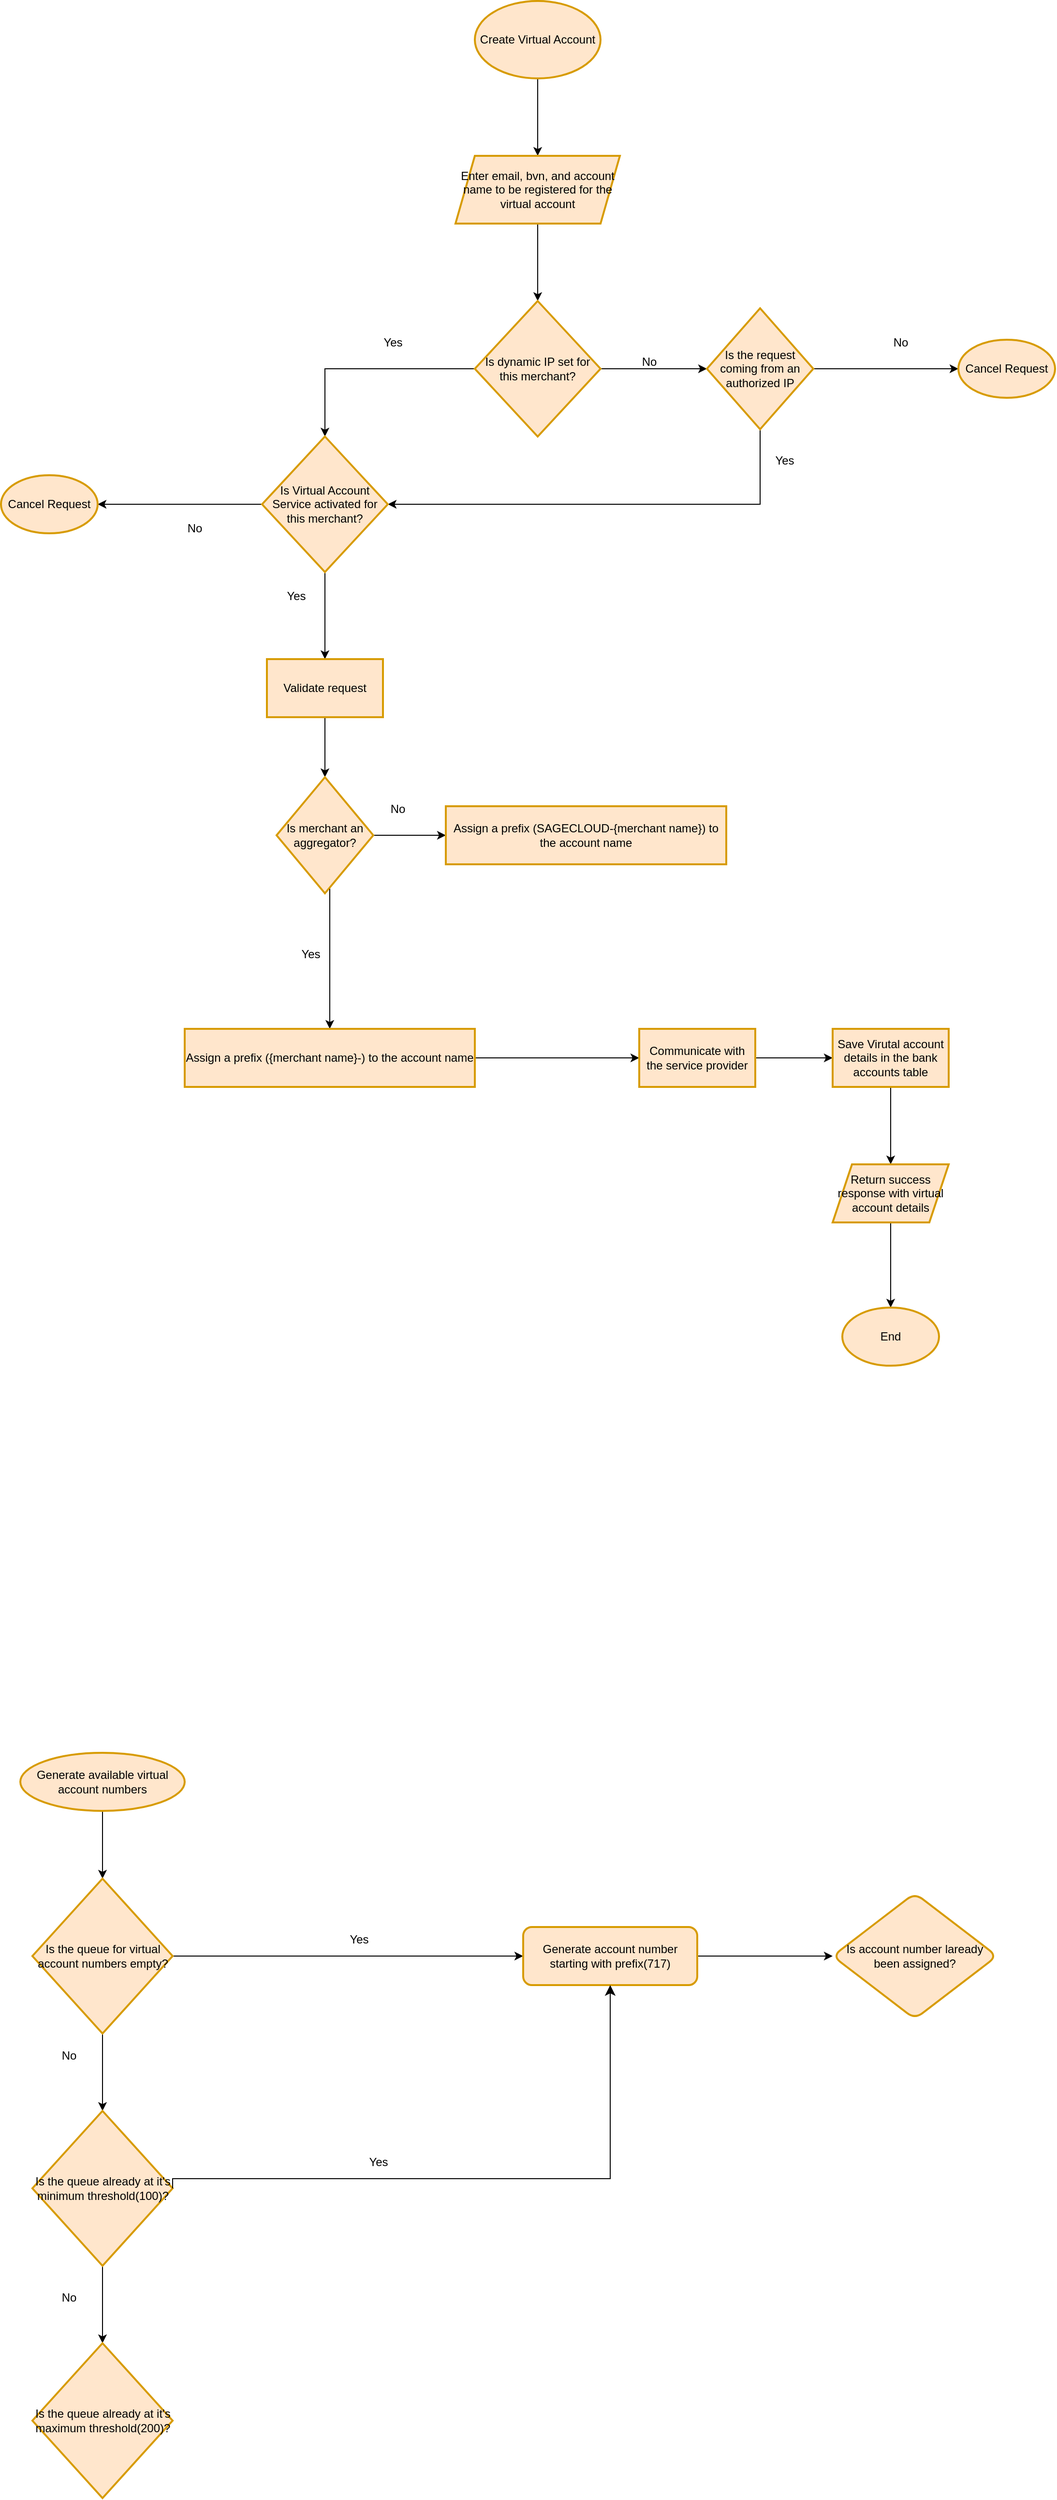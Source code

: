 <mxfile version="24.7.5">
  <diagram id="C5RBs43oDa-KdzZeNtuy" name="Page-1">
    <mxGraphModel dx="2562" dy="1102" grid="1" gridSize="10" guides="1" tooltips="1" connect="1" arrows="1" fold="1" page="1" pageScale="1" pageWidth="827" pageHeight="1169" math="0" shadow="0">
      <root>
        <mxCell id="WIyWlLk6GJQsqaUBKTNV-0" />
        <mxCell id="WIyWlLk6GJQsqaUBKTNV-1" parent="WIyWlLk6GJQsqaUBKTNV-0" />
        <mxCell id="CTJq_3MHYrnL4A5J8H9I-27" value="" style="edgeStyle=orthogonalEdgeStyle;rounded=0;orthogonalLoop=1;jettySize=auto;html=1;" edge="1" parent="WIyWlLk6GJQsqaUBKTNV-1" source="CTJq_3MHYrnL4A5J8H9I-23" target="CTJq_3MHYrnL4A5J8H9I-26">
          <mxGeometry relative="1" as="geometry" />
        </mxCell>
        <mxCell id="CTJq_3MHYrnL4A5J8H9I-23" value="Create Virtual Account" style="strokeWidth=2;html=1;shape=mxgraph.flowchart.start_1;whiteSpace=wrap;fillColor=#ffe6cc;strokeColor=#d79b00;" vertex="1" parent="WIyWlLk6GJQsqaUBKTNV-1">
          <mxGeometry x="380" y="120" width="130" height="80" as="geometry" />
        </mxCell>
        <mxCell id="CTJq_3MHYrnL4A5J8H9I-29" value="" style="edgeStyle=orthogonalEdgeStyle;rounded=0;orthogonalLoop=1;jettySize=auto;html=1;" edge="1" parent="WIyWlLk6GJQsqaUBKTNV-1" source="CTJq_3MHYrnL4A5J8H9I-26" target="CTJq_3MHYrnL4A5J8H9I-28">
          <mxGeometry relative="1" as="geometry" />
        </mxCell>
        <mxCell id="CTJq_3MHYrnL4A5J8H9I-26" value="Enter email, bvn, and account name to be registered for the virtual account" style="shape=parallelogram;perimeter=parallelogramPerimeter;whiteSpace=wrap;html=1;fixedSize=1;strokeWidth=2;fillColor=#ffe6cc;strokeColor=#d79b00;" vertex="1" parent="WIyWlLk6GJQsqaUBKTNV-1">
          <mxGeometry x="360" y="280" width="170" height="70" as="geometry" />
        </mxCell>
        <mxCell id="CTJq_3MHYrnL4A5J8H9I-40" value="" style="edgeStyle=orthogonalEdgeStyle;rounded=0;orthogonalLoop=1;jettySize=auto;html=1;" edge="1" parent="WIyWlLk6GJQsqaUBKTNV-1" source="CTJq_3MHYrnL4A5J8H9I-28" target="CTJq_3MHYrnL4A5J8H9I-39">
          <mxGeometry relative="1" as="geometry" />
        </mxCell>
        <mxCell id="CTJq_3MHYrnL4A5J8H9I-58" value="" style="edgeStyle=orthogonalEdgeStyle;rounded=0;orthogonalLoop=1;jettySize=auto;html=1;" edge="1" parent="WIyWlLk6GJQsqaUBKTNV-1" source="CTJq_3MHYrnL4A5J8H9I-28" target="CTJq_3MHYrnL4A5J8H9I-57">
          <mxGeometry relative="1" as="geometry">
            <Array as="points">
              <mxPoint x="225" y="500" />
            </Array>
          </mxGeometry>
        </mxCell>
        <mxCell id="CTJq_3MHYrnL4A5J8H9I-28" value="Is dynamic IP set for this merchant?" style="rhombus;whiteSpace=wrap;html=1;fillColor=#ffe6cc;strokeColor=#d79b00;strokeWidth=2;" vertex="1" parent="WIyWlLk6GJQsqaUBKTNV-1">
          <mxGeometry x="380" y="430" width="130" height="140" as="geometry" />
        </mxCell>
        <mxCell id="CTJq_3MHYrnL4A5J8H9I-48" value="" style="edgeStyle=orthogonalEdgeStyle;rounded=0;orthogonalLoop=1;jettySize=auto;html=1;" edge="1" parent="WIyWlLk6GJQsqaUBKTNV-1" source="CTJq_3MHYrnL4A5J8H9I-39" target="CTJq_3MHYrnL4A5J8H9I-47">
          <mxGeometry relative="1" as="geometry" />
        </mxCell>
        <mxCell id="CTJq_3MHYrnL4A5J8H9I-62" value="" style="edgeStyle=orthogonalEdgeStyle;rounded=0;orthogonalLoop=1;jettySize=auto;html=1;entryX=1;entryY=0.5;entryDx=0;entryDy=0;" edge="1" parent="WIyWlLk6GJQsqaUBKTNV-1" source="CTJq_3MHYrnL4A5J8H9I-39" target="CTJq_3MHYrnL4A5J8H9I-57">
          <mxGeometry relative="1" as="geometry">
            <mxPoint x="675" y="675" as="targetPoint" />
            <Array as="points">
              <mxPoint x="675" y="640" />
              <mxPoint x="290" y="640" />
            </Array>
          </mxGeometry>
        </mxCell>
        <mxCell id="CTJq_3MHYrnL4A5J8H9I-39" value="Is the request coming from an authorized IP" style="rhombus;whiteSpace=wrap;html=1;fillColor=#ffe6cc;strokeColor=#d79b00;strokeWidth=2;" vertex="1" parent="WIyWlLk6GJQsqaUBKTNV-1">
          <mxGeometry x="620" y="437.5" width="110" height="125" as="geometry" />
        </mxCell>
        <mxCell id="CTJq_3MHYrnL4A5J8H9I-41" value="No&lt;div&gt;&lt;br&gt;&lt;/div&gt;" style="text;html=1;align=center;verticalAlign=middle;resizable=0;points=[];autosize=1;strokeColor=none;fillColor=none;" vertex="1" parent="WIyWlLk6GJQsqaUBKTNV-1">
          <mxGeometry x="540" y="480" width="40" height="40" as="geometry" />
        </mxCell>
        <mxCell id="CTJq_3MHYrnL4A5J8H9I-44" value="Yes" style="text;html=1;align=center;verticalAlign=middle;resizable=0;points=[];autosize=1;strokeColor=none;fillColor=none;" vertex="1" parent="WIyWlLk6GJQsqaUBKTNV-1">
          <mxGeometry x="275" y="458" width="40" height="30" as="geometry" />
        </mxCell>
        <mxCell id="CTJq_3MHYrnL4A5J8H9I-47" value="Cancel Request" style="strokeWidth=2;html=1;shape=mxgraph.flowchart.start_1;whiteSpace=wrap;fillColor=#ffe6cc;strokeColor=#d79b00;" vertex="1" parent="WIyWlLk6GJQsqaUBKTNV-1">
          <mxGeometry x="880" y="470" width="100" height="60" as="geometry" />
        </mxCell>
        <mxCell id="CTJq_3MHYrnL4A5J8H9I-141" value="" style="edgeStyle=orthogonalEdgeStyle;rounded=0;orthogonalLoop=1;jettySize=auto;html=1;entryX=0.5;entryY=0;entryDx=0;entryDy=0;" edge="1" parent="WIyWlLk6GJQsqaUBKTNV-1" source="CTJq_3MHYrnL4A5J8H9I-57" target="CTJq_3MHYrnL4A5J8H9I-129">
          <mxGeometry relative="1" as="geometry">
            <mxPoint x="225" y="1110" as="targetPoint" />
          </mxGeometry>
        </mxCell>
        <mxCell id="CTJq_3MHYrnL4A5J8H9I-144" value="" style="edgeStyle=orthogonalEdgeStyle;rounded=0;orthogonalLoop=1;jettySize=auto;html=1;entryX=1;entryY=0.5;entryDx=0;entryDy=0;entryPerimeter=0;" edge="1" parent="WIyWlLk6GJQsqaUBKTNV-1" source="CTJq_3MHYrnL4A5J8H9I-57" target="CTJq_3MHYrnL4A5J8H9I-146">
          <mxGeometry relative="1" as="geometry">
            <mxPoint x="100" y="920" as="targetPoint" />
          </mxGeometry>
        </mxCell>
        <mxCell id="CTJq_3MHYrnL4A5J8H9I-57" value="Is Virtual Account Service activated for this merchant?" style="rhombus;whiteSpace=wrap;html=1;fillColor=#ffe6cc;strokeColor=#d79b00;strokeWidth=2;" vertex="1" parent="WIyWlLk6GJQsqaUBKTNV-1">
          <mxGeometry x="160" y="570" width="130" height="140" as="geometry" />
        </mxCell>
        <mxCell id="CTJq_3MHYrnL4A5J8H9I-63" value="No" style="text;html=1;align=center;verticalAlign=middle;resizable=0;points=[];autosize=1;strokeColor=none;fillColor=none;" vertex="1" parent="WIyWlLk6GJQsqaUBKTNV-1">
          <mxGeometry x="800" y="458" width="40" height="30" as="geometry" />
        </mxCell>
        <mxCell id="CTJq_3MHYrnL4A5J8H9I-64" value="Yes" style="text;html=1;align=center;verticalAlign=middle;resizable=0;points=[];autosize=1;strokeColor=none;fillColor=none;" vertex="1" parent="WIyWlLk6GJQsqaUBKTNV-1">
          <mxGeometry x="680" y="580" width="40" height="30" as="geometry" />
        </mxCell>
        <mxCell id="CTJq_3MHYrnL4A5J8H9I-127" value="&lt;span style=&quot;color: rgba(0, 0, 0, 0); font-family: monospace; font-size: 0px; text-align: start;&quot;&gt;%3CmxGraphModel%3E%3Croot%3E%3CmxCell%20id%3D%220%22%2F%3E%3CmxCell%20id%3D%221%22%20parent%3D%220%22%2F%3E%3CmxCell%20id%3D%222%22%20value%3D%22%22%20style%3D%22edgeStyle%3DorthogonalEdgeStyle%3Brounded%3D0%3BorthogonalLoop%3D1%3BjettySize%3Dauto%3Bhtml%3D1%3B%22%20edge%3D%221%22%20source%3D%223%22%20target%3D%227%22%20parent%3D%221%22%3E%3CmxGeometry%20relative%3D%221%22%20as%3D%22geometry%22%2F%3E%3C%2FmxCell%3E%3CmxCell%20id%3D%223%22%20value%3D%22Validate%20request%22%20style%3D%22whiteSpace%3Dwrap%3Bhtml%3D1%3BfillColor%3D%23ffe6cc%3BstrokeColor%3D%23d79b00%3BstrokeWidth%3D2%3B%22%20vertex%3D%221%22%20parent%3D%221%22%3E%3CmxGeometry%20x%3D%22-20%22%20y%3D%22690%22%20width%3D%22120%22%20height%3D%2270%22%20as%3D%22geometry%22%2F%3E%3C%2FmxCell%3E%3CmxCell%20id%3D%224%22%20value%3D%22Yes%22%20style%3D%22text%3Bhtml%3D1%3Balign%3Dcenter%3BverticalAlign%3Dmiddle%3Bresizable%3D0%3Bpoints%3D%5B%5D%3Bautosize%3D1%3BstrokeColor%3Dnone%3BfillColor%3Dnone%3B%22%20vertex%3D%221%22%20parent%3D%221%22%3E%3CmxGeometry%20x%3D%22340%22%20y%3D%22678%22%20width%3D%2240%22%20height%3D%2230%22%20as%3D%22geometry%22%2F%3E%3C%2FmxCell%3E%3CmxCell%20id%3D%225%22%20value%3D%22%22%20style%3D%22edgeStyle%3DorthogonalEdgeStyle%3Brounded%3D0%3BorthogonalLoop%3D1%3BjettySize%3Dauto%3Bhtml%3D1%3B%22%20edge%3D%221%22%20source%3D%227%22%20target%3D%228%22%20parent%3D%221%22%3E%3CmxGeometry%20relative%3D%221%22%20as%3D%22geometry%22%2F%3E%3C%2FmxCell%3E%3CmxCell%20id%3D%226%22%20value%3D%22%22%20style%3D%22edgeStyle%3DorthogonalEdgeStyle%3Brounded%3D0%3BorthogonalLoop%3D1%3BjettySize%3Dauto%3Bhtml%3D1%3B%22%20edge%3D%221%22%20source%3D%227%22%20target%3D%2210%22%20parent%3D%221%22%3E%3CmxGeometry%20relative%3D%221%22%20as%3D%22geometry%22%3E%3CArray%20as%3D%22points%22%3E%3CmxPoint%20x%3D%2240%22%20y%3D%221050%22%2F%3E%3CmxPoint%20x%3D%2240%22%20y%3D%221050%22%2F%3E%3C%2FArray%3E%3C%2FmxGeometry%3E%3C%2FmxCell%3E%3CmxCell%20id%3D%227%22%20value%3D%22Is%20merchant%20an%20aggregator%3F%22%20style%3D%22rhombus%3BwhiteSpace%3Dwrap%3Bhtml%3D1%3BfillColor%3D%23ffe6cc%3BstrokeColor%3D%23d79b00%3BstrokeWidth%3D2%3B%22%20vertex%3D%221%22%20parent%3D%221%22%3E%3CmxGeometry%20x%3D%22-10%22%20y%3D%22830%22%20width%3D%22100%22%20height%3D%22120%22%20as%3D%22geometry%22%2F%3E%3C%2FmxCell%3E%3CmxCell%20id%3D%228%22%20value%3D%22Assign%20a%20prefix%20(SAGECLOUD-%7Bmerchant%20name%7D)%20to%20the%20account%20name%22%20style%3D%22whiteSpace%3Dwrap%3Bhtml%3D1%3BfillColor%3D%23ffe6cc%3BstrokeColor%3D%23d79b00%3BstrokeWidth%3D2%3B%22%20vertex%3D%221%22%20parent%3D%221%22%3E%3CmxGeometry%20x%3D%22160%22%20y%3D%22860%22%20width%3D%22290%22%20height%3D%2260%22%20as%3D%22geometry%22%2F%3E%3C%2FmxCell%3E%3CmxCell%20id%3D%229%22%20value%3D%22No%22%20style%3D%22text%3Bhtml%3D1%3Balign%3Dcenter%3BverticalAlign%3Dmiddle%3Bresizable%3D0%3Bpoints%3D%5B%5D%3Bautosize%3D1%3BstrokeColor%3Dnone%3BfillColor%3Dnone%3B%22%20vertex%3D%221%22%20parent%3D%221%22%3E%3CmxGeometry%20x%3D%2290%22%20y%3D%22848%22%20width%3D%2240%22%20height%3D%2230%22%20as%3D%22geometry%22%2F%3E%3C%2FmxCell%3E%3CmxCell%20id%3D%2210%22%20value%3D%22Assign%20a%20prefix%20(%7Bmerchant%20name%7D-)%20to%20the%20account%20name%22%20style%3D%22whiteSpace%3Dwrap%3Bhtml%3D1%3BfillColor%3D%23ffe6cc%3BstrokeColor%3D%23d79b00%3BstrokeWidth%3D2%3B%22%20vertex%3D%221%22%20parent%3D%221%22%3E%3CmxGeometry%20x%3D%22-110%22%20y%3D%221090%22%20width%3D%22300%22%20height%3D%2260%22%20as%3D%22geometry%22%2F%3E%3C%2FmxCell%3E%3CmxCell%20id%3D%2211%22%20value%3D%22Yes%22%20style%3D%22text%3Bhtml%3D1%3Balign%3Dcenter%3BverticalAlign%3Dmiddle%3Bresizable%3D0%3Bpoints%3D%5B%5D%3Bautosize%3D1%3BstrokeColor%3Dnone%3BfillColor%3Dnone%3B%22%20vertex%3D%221%22%20parent%3D%221%22%3E%3CmxGeometry%20y%3D%22998%22%20width%3D%2240%22%20height%3D%2230%22%20as%3D%22geometry%22%2F%3E%3C%2FmxCell%3E%3C%2Froot%3E%3C%2FmxGraphModel%3E&lt;/span&gt;" style="text;html=1;align=center;verticalAlign=middle;resizable=0;points=[];autosize=1;strokeColor=none;fillColor=none;" vertex="1" parent="WIyWlLk6GJQsqaUBKTNV-1">
          <mxGeometry x="240" y="1298" width="20" height="30" as="geometry" />
        </mxCell>
        <mxCell id="CTJq_3MHYrnL4A5J8H9I-128" value="" style="edgeStyle=orthogonalEdgeStyle;rounded=0;orthogonalLoop=1;jettySize=auto;html=1;" edge="1" parent="WIyWlLk6GJQsqaUBKTNV-1" source="CTJq_3MHYrnL4A5J8H9I-129" target="CTJq_3MHYrnL4A5J8H9I-133">
          <mxGeometry relative="1" as="geometry" />
        </mxCell>
        <mxCell id="CTJq_3MHYrnL4A5J8H9I-129" value="Validate request" style="whiteSpace=wrap;html=1;fillColor=#ffe6cc;strokeColor=#d79b00;strokeWidth=2;" vertex="1" parent="WIyWlLk6GJQsqaUBKTNV-1">
          <mxGeometry x="165" y="800" width="120" height="60" as="geometry" />
        </mxCell>
        <mxCell id="CTJq_3MHYrnL4A5J8H9I-130" value="Yes" style="text;html=1;align=center;verticalAlign=middle;resizable=0;points=[];autosize=1;strokeColor=none;fillColor=none;" vertex="1" parent="WIyWlLk6GJQsqaUBKTNV-1">
          <mxGeometry x="175" y="720" width="40" height="30" as="geometry" />
        </mxCell>
        <mxCell id="CTJq_3MHYrnL4A5J8H9I-131" value="" style="edgeStyle=orthogonalEdgeStyle;rounded=0;orthogonalLoop=1;jettySize=auto;html=1;" edge="1" parent="WIyWlLk6GJQsqaUBKTNV-1" source="CTJq_3MHYrnL4A5J8H9I-133" target="CTJq_3MHYrnL4A5J8H9I-134">
          <mxGeometry relative="1" as="geometry" />
        </mxCell>
        <mxCell id="CTJq_3MHYrnL4A5J8H9I-132" value="" style="edgeStyle=orthogonalEdgeStyle;rounded=0;orthogonalLoop=1;jettySize=auto;html=1;" edge="1" parent="WIyWlLk6GJQsqaUBKTNV-1" source="CTJq_3MHYrnL4A5J8H9I-133" target="CTJq_3MHYrnL4A5J8H9I-136">
          <mxGeometry relative="1" as="geometry">
            <Array as="points">
              <mxPoint x="230" y="1142" />
              <mxPoint x="230" y="1142" />
            </Array>
          </mxGeometry>
        </mxCell>
        <mxCell id="CTJq_3MHYrnL4A5J8H9I-133" value="Is merchant an aggregator?" style="rhombus;whiteSpace=wrap;html=1;fillColor=#ffe6cc;strokeColor=#d79b00;strokeWidth=2;" vertex="1" parent="WIyWlLk6GJQsqaUBKTNV-1">
          <mxGeometry x="175" y="922" width="100" height="120" as="geometry" />
        </mxCell>
        <mxCell id="CTJq_3MHYrnL4A5J8H9I-134" value="Assign a prefix (SAGECLOUD-{merchant name}) to the account name" style="whiteSpace=wrap;html=1;fillColor=#ffe6cc;strokeColor=#d79b00;strokeWidth=2;" vertex="1" parent="WIyWlLk6GJQsqaUBKTNV-1">
          <mxGeometry x="350" y="952" width="290" height="60" as="geometry" />
        </mxCell>
        <mxCell id="CTJq_3MHYrnL4A5J8H9I-135" value="No" style="text;html=1;align=center;verticalAlign=middle;resizable=0;points=[];autosize=1;strokeColor=none;fillColor=none;" vertex="1" parent="WIyWlLk6GJQsqaUBKTNV-1">
          <mxGeometry x="280" y="940" width="40" height="30" as="geometry" />
        </mxCell>
        <mxCell id="CTJq_3MHYrnL4A5J8H9I-155" value="" style="edgeStyle=orthogonalEdgeStyle;rounded=0;orthogonalLoop=1;jettySize=auto;html=1;" edge="1" parent="WIyWlLk6GJQsqaUBKTNV-1" source="CTJq_3MHYrnL4A5J8H9I-136" target="CTJq_3MHYrnL4A5J8H9I-154">
          <mxGeometry relative="1" as="geometry" />
        </mxCell>
        <mxCell id="CTJq_3MHYrnL4A5J8H9I-136" value="Assign a prefix ({merchant name}-) to the account name" style="whiteSpace=wrap;html=1;fillColor=#ffe6cc;strokeColor=#d79b00;strokeWidth=2;" vertex="1" parent="WIyWlLk6GJQsqaUBKTNV-1">
          <mxGeometry x="80" y="1182" width="300" height="60" as="geometry" />
        </mxCell>
        <mxCell id="CTJq_3MHYrnL4A5J8H9I-137" value="Yes" style="text;html=1;align=center;verticalAlign=middle;resizable=0;points=[];autosize=1;strokeColor=none;fillColor=none;" vertex="1" parent="WIyWlLk6GJQsqaUBKTNV-1">
          <mxGeometry x="190" y="1090" width="40" height="30" as="geometry" />
        </mxCell>
        <mxCell id="CTJq_3MHYrnL4A5J8H9I-146" value="Cancel Request" style="strokeWidth=2;html=1;shape=mxgraph.flowchart.start_1;whiteSpace=wrap;fillColor=#ffe6cc;strokeColor=#d79b00;" vertex="1" parent="WIyWlLk6GJQsqaUBKTNV-1">
          <mxGeometry x="-110" y="610" width="100" height="60" as="geometry" />
        </mxCell>
        <mxCell id="CTJq_3MHYrnL4A5J8H9I-148" value="No" style="text;html=1;align=center;verticalAlign=middle;resizable=0;points=[];autosize=1;strokeColor=none;fillColor=none;" vertex="1" parent="WIyWlLk6GJQsqaUBKTNV-1">
          <mxGeometry x="70" y="650" width="40" height="30" as="geometry" />
        </mxCell>
        <mxCell id="CTJq_3MHYrnL4A5J8H9I-157" value="" style="edgeStyle=orthogonalEdgeStyle;rounded=0;orthogonalLoop=1;jettySize=auto;html=1;" edge="1" parent="WIyWlLk6GJQsqaUBKTNV-1" source="CTJq_3MHYrnL4A5J8H9I-154" target="CTJq_3MHYrnL4A5J8H9I-156">
          <mxGeometry relative="1" as="geometry" />
        </mxCell>
        <mxCell id="CTJq_3MHYrnL4A5J8H9I-154" value="Communicate with the service provider" style="whiteSpace=wrap;html=1;fillColor=#ffe6cc;strokeColor=#d79b00;strokeWidth=2;" vertex="1" parent="WIyWlLk6GJQsqaUBKTNV-1">
          <mxGeometry x="550" y="1182" width="120" height="60" as="geometry" />
        </mxCell>
        <mxCell id="CTJq_3MHYrnL4A5J8H9I-159" value="" style="edgeStyle=orthogonalEdgeStyle;rounded=0;orthogonalLoop=1;jettySize=auto;html=1;" edge="1" parent="WIyWlLk6GJQsqaUBKTNV-1" source="CTJq_3MHYrnL4A5J8H9I-156" target="CTJq_3MHYrnL4A5J8H9I-158">
          <mxGeometry relative="1" as="geometry" />
        </mxCell>
        <mxCell id="CTJq_3MHYrnL4A5J8H9I-156" value="Save Virutal account details in the bank accounts table" style="whiteSpace=wrap;html=1;fillColor=#ffe6cc;strokeColor=#d79b00;strokeWidth=2;" vertex="1" parent="WIyWlLk6GJQsqaUBKTNV-1">
          <mxGeometry x="750" y="1182" width="120" height="60" as="geometry" />
        </mxCell>
        <mxCell id="CTJq_3MHYrnL4A5J8H9I-161" value="" style="edgeStyle=orthogonalEdgeStyle;rounded=0;orthogonalLoop=1;jettySize=auto;html=1;entryX=0.5;entryY=0;entryDx=0;entryDy=0;entryPerimeter=0;" edge="1" parent="WIyWlLk6GJQsqaUBKTNV-1" source="CTJq_3MHYrnL4A5J8H9I-158" target="CTJq_3MHYrnL4A5J8H9I-162">
          <mxGeometry relative="1" as="geometry">
            <mxPoint x="810" y="1452" as="targetPoint" />
          </mxGeometry>
        </mxCell>
        <mxCell id="CTJq_3MHYrnL4A5J8H9I-158" value="Return success response with virtual account details" style="shape=parallelogram;perimeter=parallelogramPerimeter;whiteSpace=wrap;html=1;fixedSize=1;fillColor=#ffe6cc;strokeColor=#d79b00;strokeWidth=2;" vertex="1" parent="WIyWlLk6GJQsqaUBKTNV-1">
          <mxGeometry x="750" y="1322" width="120" height="60" as="geometry" />
        </mxCell>
        <mxCell id="CTJq_3MHYrnL4A5J8H9I-162" value="End" style="strokeWidth=2;html=1;shape=mxgraph.flowchart.start_1;whiteSpace=wrap;fillColor=#ffe6cc;strokeColor=#d79b00;" vertex="1" parent="WIyWlLk6GJQsqaUBKTNV-1">
          <mxGeometry x="760" y="1470" width="100" height="60" as="geometry" />
        </mxCell>
        <mxCell id="CTJq_3MHYrnL4A5J8H9I-167" value="" style="edgeStyle=orthogonalEdgeStyle;rounded=0;orthogonalLoop=1;jettySize=auto;html=1;" edge="1" parent="WIyWlLk6GJQsqaUBKTNV-1" source="CTJq_3MHYrnL4A5J8H9I-163" target="CTJq_3MHYrnL4A5J8H9I-166">
          <mxGeometry relative="1" as="geometry" />
        </mxCell>
        <mxCell id="CTJq_3MHYrnL4A5J8H9I-163" value="Generate available virtual account numbers" style="strokeWidth=2;html=1;shape=mxgraph.flowchart.start_1;whiteSpace=wrap;fillColor=#ffe6cc;strokeColor=#d79b00;" vertex="1" parent="WIyWlLk6GJQsqaUBKTNV-1">
          <mxGeometry x="-90" y="1930" width="170" height="60" as="geometry" />
        </mxCell>
        <mxCell id="CTJq_3MHYrnL4A5J8H9I-171" value="" style="edgeStyle=orthogonalEdgeStyle;rounded=0;orthogonalLoop=1;jettySize=auto;html=1;" edge="1" parent="WIyWlLk6GJQsqaUBKTNV-1" source="CTJq_3MHYrnL4A5J8H9I-166" target="CTJq_3MHYrnL4A5J8H9I-170">
          <mxGeometry relative="1" as="geometry" />
        </mxCell>
        <mxCell id="CTJq_3MHYrnL4A5J8H9I-173" value="" style="edgeStyle=orthogonalEdgeStyle;rounded=0;orthogonalLoop=1;jettySize=auto;html=1;" edge="1" parent="WIyWlLk6GJQsqaUBKTNV-1" source="CTJq_3MHYrnL4A5J8H9I-166" target="CTJq_3MHYrnL4A5J8H9I-172">
          <mxGeometry relative="1" as="geometry" />
        </mxCell>
        <mxCell id="CTJq_3MHYrnL4A5J8H9I-166" value="Is the queue for virtual account numbers empty?" style="rhombus;whiteSpace=wrap;html=1;fillColor=#ffe6cc;strokeColor=#d79b00;strokeWidth=2;" vertex="1" parent="WIyWlLk6GJQsqaUBKTNV-1">
          <mxGeometry x="-77.5" y="2060" width="145" height="160" as="geometry" />
        </mxCell>
        <mxCell id="CTJq_3MHYrnL4A5J8H9I-179" value="" style="edgeStyle=orthogonalEdgeStyle;rounded=0;orthogonalLoop=1;jettySize=auto;html=1;" edge="1" parent="WIyWlLk6GJQsqaUBKTNV-1" source="CTJq_3MHYrnL4A5J8H9I-170" target="CTJq_3MHYrnL4A5J8H9I-178">
          <mxGeometry relative="1" as="geometry" />
        </mxCell>
        <mxCell id="CTJq_3MHYrnL4A5J8H9I-170" value="Generate account number starting with prefix(717)" style="rounded=1;whiteSpace=wrap;html=1;fillColor=#ffe6cc;strokeColor=#d79b00;strokeWidth=2;" vertex="1" parent="WIyWlLk6GJQsqaUBKTNV-1">
          <mxGeometry x="430" y="2110" width="180" height="60" as="geometry" />
        </mxCell>
        <mxCell id="CTJq_3MHYrnL4A5J8H9I-185" value="" style="edgeStyle=orthogonalEdgeStyle;rounded=0;orthogonalLoop=1;jettySize=auto;html=1;" edge="1" parent="WIyWlLk6GJQsqaUBKTNV-1" source="CTJq_3MHYrnL4A5J8H9I-172" target="CTJq_3MHYrnL4A5J8H9I-184">
          <mxGeometry relative="1" as="geometry" />
        </mxCell>
        <mxCell id="CTJq_3MHYrnL4A5J8H9I-172" value="Is the queue already at it&#39;s minimum threshold(100)?" style="rhombus;whiteSpace=wrap;html=1;fillColor=#ffe6cc;strokeColor=#d79b00;strokeWidth=2;" vertex="1" parent="WIyWlLk6GJQsqaUBKTNV-1">
          <mxGeometry x="-77.5" y="2300" width="145" height="160" as="geometry" />
        </mxCell>
        <mxCell id="CTJq_3MHYrnL4A5J8H9I-178" value="Is account number laready been assigned?" style="rhombus;whiteSpace=wrap;html=1;fillColor=#ffe6cc;strokeColor=#d79b00;rounded=1;strokeWidth=2;" vertex="1" parent="WIyWlLk6GJQsqaUBKTNV-1">
          <mxGeometry x="750" y="2075" width="170" height="130" as="geometry" />
        </mxCell>
        <mxCell id="CTJq_3MHYrnL4A5J8H9I-180" value="Yes" style="text;html=1;align=center;verticalAlign=middle;resizable=0;points=[];autosize=1;strokeColor=none;fillColor=none;" vertex="1" parent="WIyWlLk6GJQsqaUBKTNV-1">
          <mxGeometry x="240" y="2108" width="40" height="30" as="geometry" />
        </mxCell>
        <mxCell id="CTJq_3MHYrnL4A5J8H9I-181" value="No" style="text;html=1;align=center;verticalAlign=middle;resizable=0;points=[];autosize=1;strokeColor=none;fillColor=none;" vertex="1" parent="WIyWlLk6GJQsqaUBKTNV-1">
          <mxGeometry x="-60" y="2228" width="40" height="30" as="geometry" />
        </mxCell>
        <mxCell id="CTJq_3MHYrnL4A5J8H9I-182" value="" style="edgeStyle=segmentEdgeStyle;endArrow=classic;html=1;curved=0;rounded=0;endSize=8;startSize=8;exitX=1;exitY=0.5;exitDx=0;exitDy=0;entryX=0.5;entryY=1;entryDx=0;entryDy=0;" edge="1" parent="WIyWlLk6GJQsqaUBKTNV-1" source="CTJq_3MHYrnL4A5J8H9I-172" target="CTJq_3MHYrnL4A5J8H9I-170">
          <mxGeometry width="50" height="50" relative="1" as="geometry">
            <mxPoint x="120" y="2430" as="sourcePoint" />
            <mxPoint x="170" y="2380" as="targetPoint" />
            <Array as="points">
              <mxPoint x="67" y="2370" />
              <mxPoint x="520" y="2370" />
            </Array>
          </mxGeometry>
        </mxCell>
        <mxCell id="CTJq_3MHYrnL4A5J8H9I-183" value="Yes" style="text;html=1;align=center;verticalAlign=middle;resizable=0;points=[];autosize=1;strokeColor=none;fillColor=none;" vertex="1" parent="WIyWlLk6GJQsqaUBKTNV-1">
          <mxGeometry x="260" y="2338" width="40" height="30" as="geometry" />
        </mxCell>
        <mxCell id="CTJq_3MHYrnL4A5J8H9I-184" value="Is the queue already at it&#39;s maximum threshold(200)?" style="rhombus;whiteSpace=wrap;html=1;fillColor=#ffe6cc;strokeColor=#d79b00;strokeWidth=2;" vertex="1" parent="WIyWlLk6GJQsqaUBKTNV-1">
          <mxGeometry x="-77.5" y="2540" width="145" height="160" as="geometry" />
        </mxCell>
        <mxCell id="CTJq_3MHYrnL4A5J8H9I-186" value="No" style="text;html=1;align=center;verticalAlign=middle;resizable=0;points=[];autosize=1;strokeColor=none;fillColor=none;" vertex="1" parent="WIyWlLk6GJQsqaUBKTNV-1">
          <mxGeometry x="-60" y="2478" width="40" height="30" as="geometry" />
        </mxCell>
      </root>
    </mxGraphModel>
  </diagram>
</mxfile>
